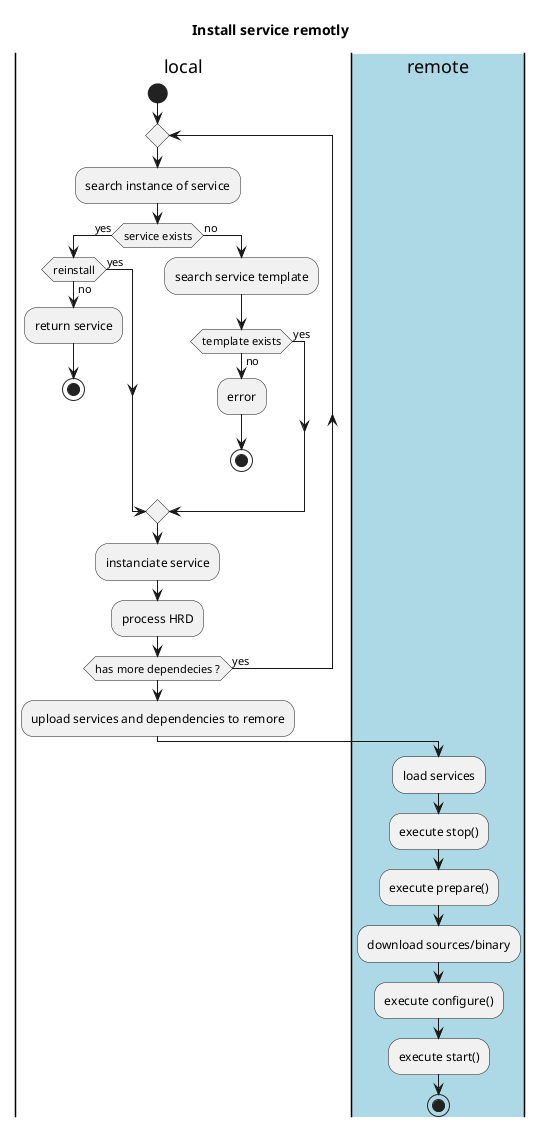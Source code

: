 @startuml
title Install service remotly
|local|
start
repeat
:search instance of service;
if (service exists) then (yes)
    if (reinstall) then (no)
        :return service;
        stop
    else (yes)
    endif
else (no)
    :search service template;
    if (template exists) then (no)
        :error;
        stop
    else (yes)
    endif
endif

:instanciate service;
:process HRD;
repeat while (has more dependecies ?) is (yes)

:upload services and dependencies to remore;

|#lightblue|remote|
:load services;
:execute stop();
:execute prepare();
:download sources/binary;
:execute configure();
:execute start();

 stop
@enduml
